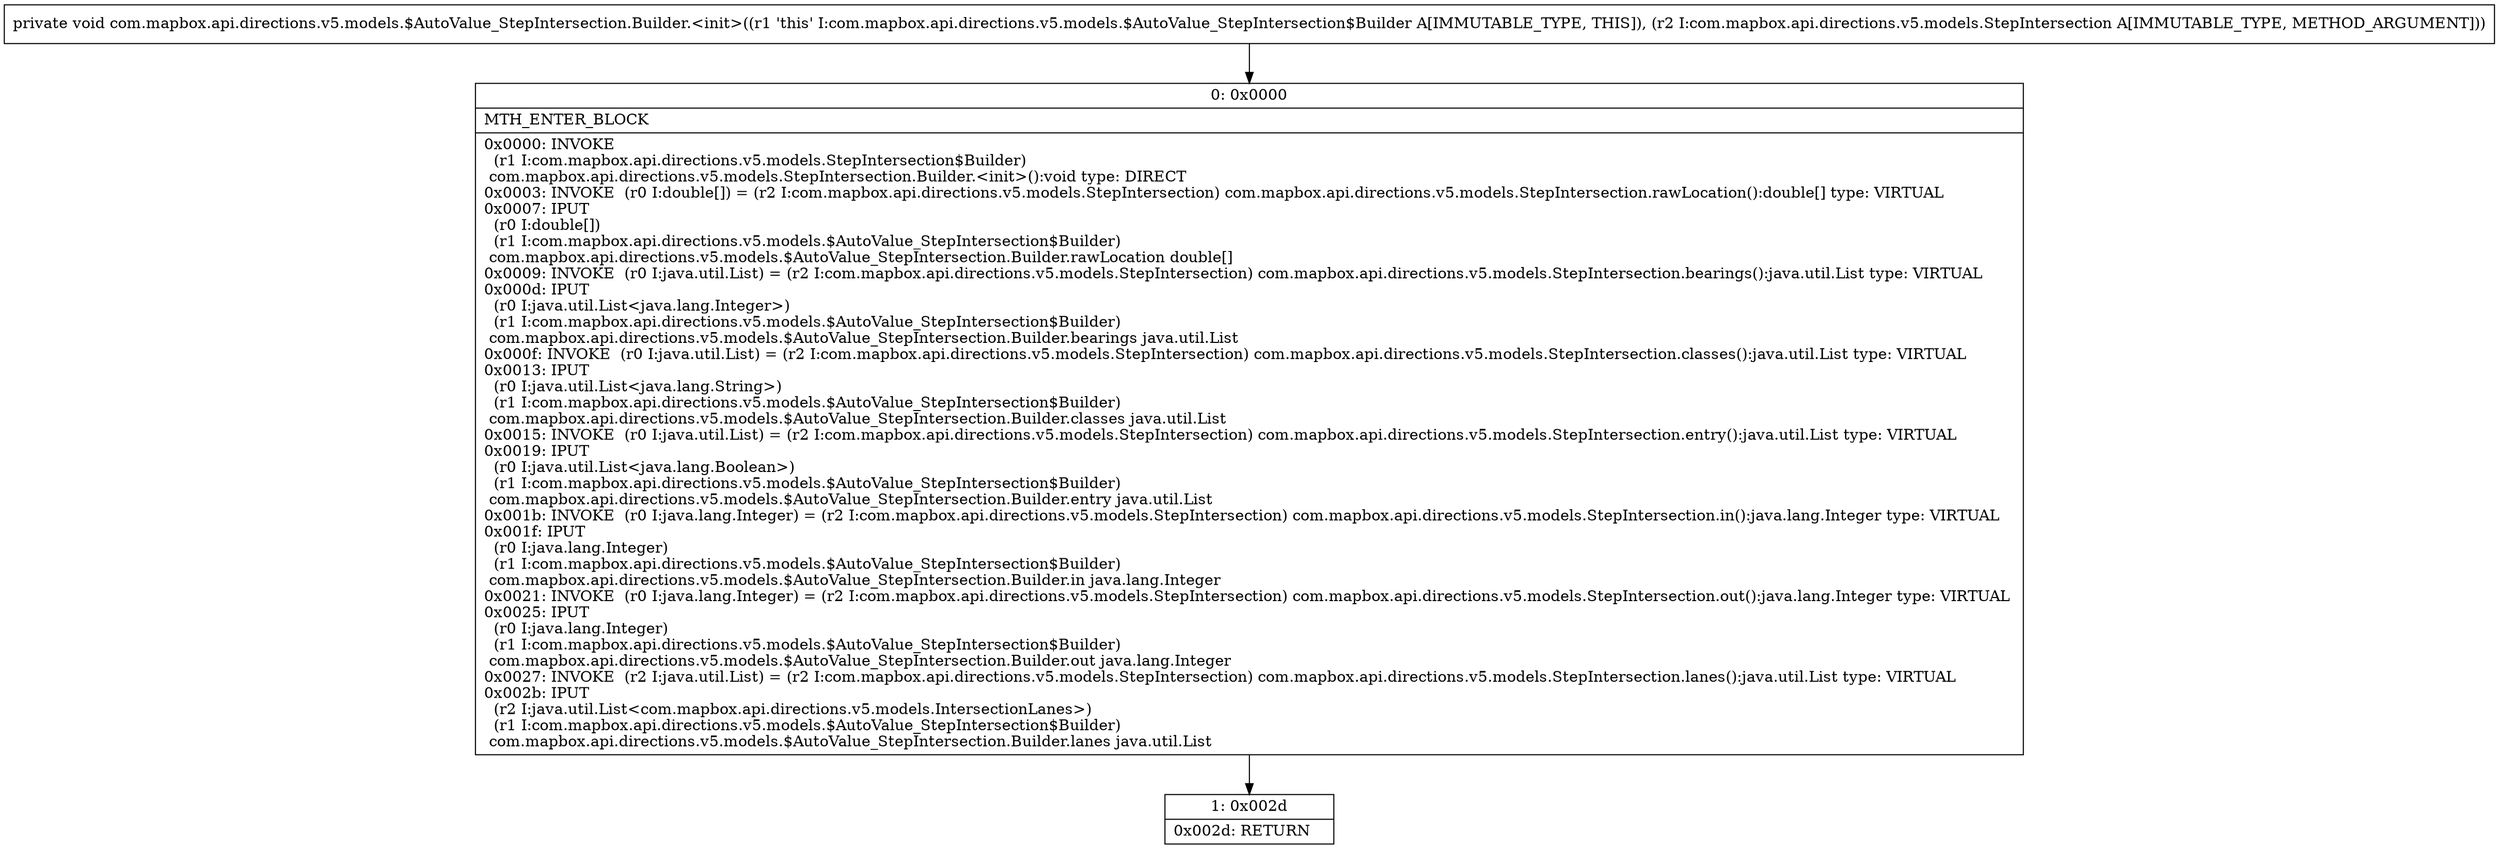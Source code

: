 digraph "CFG forcom.mapbox.api.directions.v5.models.$AutoValue_StepIntersection.Builder.\<init\>(Lcom\/mapbox\/api\/directions\/v5\/models\/StepIntersection;)V" {
Node_0 [shape=record,label="{0\:\ 0x0000|MTH_ENTER_BLOCK\l|0x0000: INVOKE  \l  (r1 I:com.mapbox.api.directions.v5.models.StepIntersection$Builder)\l com.mapbox.api.directions.v5.models.StepIntersection.Builder.\<init\>():void type: DIRECT \l0x0003: INVOKE  (r0 I:double[]) = (r2 I:com.mapbox.api.directions.v5.models.StepIntersection) com.mapbox.api.directions.v5.models.StepIntersection.rawLocation():double[] type: VIRTUAL \l0x0007: IPUT  \l  (r0 I:double[])\l  (r1 I:com.mapbox.api.directions.v5.models.$AutoValue_StepIntersection$Builder)\l com.mapbox.api.directions.v5.models.$AutoValue_StepIntersection.Builder.rawLocation double[] \l0x0009: INVOKE  (r0 I:java.util.List) = (r2 I:com.mapbox.api.directions.v5.models.StepIntersection) com.mapbox.api.directions.v5.models.StepIntersection.bearings():java.util.List type: VIRTUAL \l0x000d: IPUT  \l  (r0 I:java.util.List\<java.lang.Integer\>)\l  (r1 I:com.mapbox.api.directions.v5.models.$AutoValue_StepIntersection$Builder)\l com.mapbox.api.directions.v5.models.$AutoValue_StepIntersection.Builder.bearings java.util.List \l0x000f: INVOKE  (r0 I:java.util.List) = (r2 I:com.mapbox.api.directions.v5.models.StepIntersection) com.mapbox.api.directions.v5.models.StepIntersection.classes():java.util.List type: VIRTUAL \l0x0013: IPUT  \l  (r0 I:java.util.List\<java.lang.String\>)\l  (r1 I:com.mapbox.api.directions.v5.models.$AutoValue_StepIntersection$Builder)\l com.mapbox.api.directions.v5.models.$AutoValue_StepIntersection.Builder.classes java.util.List \l0x0015: INVOKE  (r0 I:java.util.List) = (r2 I:com.mapbox.api.directions.v5.models.StepIntersection) com.mapbox.api.directions.v5.models.StepIntersection.entry():java.util.List type: VIRTUAL \l0x0019: IPUT  \l  (r0 I:java.util.List\<java.lang.Boolean\>)\l  (r1 I:com.mapbox.api.directions.v5.models.$AutoValue_StepIntersection$Builder)\l com.mapbox.api.directions.v5.models.$AutoValue_StepIntersection.Builder.entry java.util.List \l0x001b: INVOKE  (r0 I:java.lang.Integer) = (r2 I:com.mapbox.api.directions.v5.models.StepIntersection) com.mapbox.api.directions.v5.models.StepIntersection.in():java.lang.Integer type: VIRTUAL \l0x001f: IPUT  \l  (r0 I:java.lang.Integer)\l  (r1 I:com.mapbox.api.directions.v5.models.$AutoValue_StepIntersection$Builder)\l com.mapbox.api.directions.v5.models.$AutoValue_StepIntersection.Builder.in java.lang.Integer \l0x0021: INVOKE  (r0 I:java.lang.Integer) = (r2 I:com.mapbox.api.directions.v5.models.StepIntersection) com.mapbox.api.directions.v5.models.StepIntersection.out():java.lang.Integer type: VIRTUAL \l0x0025: IPUT  \l  (r0 I:java.lang.Integer)\l  (r1 I:com.mapbox.api.directions.v5.models.$AutoValue_StepIntersection$Builder)\l com.mapbox.api.directions.v5.models.$AutoValue_StepIntersection.Builder.out java.lang.Integer \l0x0027: INVOKE  (r2 I:java.util.List) = (r2 I:com.mapbox.api.directions.v5.models.StepIntersection) com.mapbox.api.directions.v5.models.StepIntersection.lanes():java.util.List type: VIRTUAL \l0x002b: IPUT  \l  (r2 I:java.util.List\<com.mapbox.api.directions.v5.models.IntersectionLanes\>)\l  (r1 I:com.mapbox.api.directions.v5.models.$AutoValue_StepIntersection$Builder)\l com.mapbox.api.directions.v5.models.$AutoValue_StepIntersection.Builder.lanes java.util.List \l}"];
Node_1 [shape=record,label="{1\:\ 0x002d|0x002d: RETURN   \l}"];
MethodNode[shape=record,label="{private void com.mapbox.api.directions.v5.models.$AutoValue_StepIntersection.Builder.\<init\>((r1 'this' I:com.mapbox.api.directions.v5.models.$AutoValue_StepIntersection$Builder A[IMMUTABLE_TYPE, THIS]), (r2 I:com.mapbox.api.directions.v5.models.StepIntersection A[IMMUTABLE_TYPE, METHOD_ARGUMENT])) }"];
MethodNode -> Node_0;
Node_0 -> Node_1;
}

